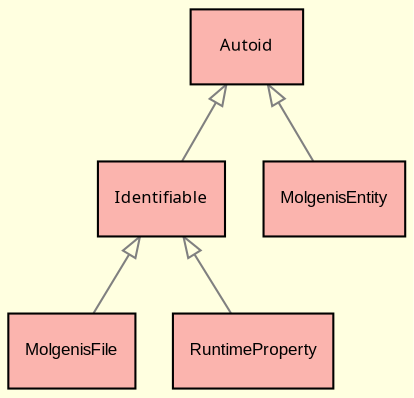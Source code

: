 digraph G {
		compound = true
		fontname = "Bitstream Vera Sans"
		fontsize = 8
		pagedir="TB"
		rankdir="BT"
		bgcolor = "lightyellow"  
		labelfloat = "true"
		mode = "hier"
		overlap = "false"
		splines = "true"
		layers = "1:2"
		clusterrank = "local"
		outputorder="edgesfirst"
		orientation = "portrait"

        node [
			fontname = "Arial"
            fontsize = 8
            shape = "record"
            color = "#808080"
            style="filled"
            fillcolor = "white"
            layer = "2"
            colorscheme = pastel19
        ]

        edge [
                fontname = "Bitstream Vera Sans"
                fontsize = 8
                layer = "1"
        ]

/* entities outside modules*/
               "MolgenisFile" [
                	    style = "filled"
                	    fillcolor =  "white"
			        	fontname = "Arial"
			        	fontcolor = "black"
			        	color = "black"
                
                        label = "{MolgenisFile}"
                ]

               "RuntimeProperty" [
                	    style = "filled"
                	    fillcolor =  "white"
			        	fontname = "Arial"
			        	fontcolor = "black"
			        	color = "black"
                
                        label = "{RuntimeProperty}"
                ]

/*entities inside modules*/
/*        subgraph cluster_0 {
        		rankdir = "TB"
        		pagedir = "TB"
                label = "org.molgenis.core"
                labelloc = bottom
                colorscheme = pastel19
                fillcolor = 1
                style="filled"*/

                "Autoid" [
                	    style = "filled"
                	    fillcolor =  "1"
			        	fontname = "Arial-Italic"
			        	fontcolor = "dimgrey"
			        	color = "dimgrey"
                
                        label = "{Autoid}"
                ]
                "Identifiable" [
                	    style = "filled"
                	    fillcolor =  "1"
			        	fontname = "Arial-Italic"
			        	fontcolor = "dimgrey"
			        	color = "dimgrey"
                
                        label = "{Identifiable}"
                ]
                "MolgenisEntity" [
                	    style = "filled"
                	    fillcolor =  "1"
			        	fontname = "Arial"
			        	fontcolor = "black"
			        	color = "black"
                
                        label = "{MolgenisEntity}"
                ]
                "MolgenisFile" [
                	    style = "filled"
                	    fillcolor =  "1"
			        	fontname = "Arial"
			        	fontcolor = "black"
			        	color = "black"
                
                        label = "{MolgenisFile}"
                ]
                "RuntimeProperty" [
                	    style = "filled"
                	    fillcolor =  "1"
			        	fontname = "Arial"
			        	fontcolor = "black"
			        	color = "black"
                
                        label = "{RuntimeProperty}"
                ]
/*        }  */
/*        subgraph cluster_1 {
        		rankdir = "TB"
        		pagedir = "TB"
                label = "org.molgenis.auth"
                labelloc = bottom
                colorscheme = pastel19
                fillcolor = 2
                style="filled"*/

/*        }  */
/*        subgraph cluster_2 {
        		rankdir = "TB"
        		pagedir = "TB"
                label = "org.molgenis.observ"
                labelloc = bottom
                colorscheme = pastel19
                fillcolor = 3
                style="filled"*/

/*        }  */
/*        subgraph cluster_3 {
        		rankdir = "TB"
        		pagedir = "TB"
                label = "org.molgenis.observ.target"
                labelloc = bottom
                colorscheme = pastel19
                fillcolor = 4
                style="filled"*/

/*        }  */
/*        subgraph cluster_4 {
        		rankdir = "TB"
        		pagedir = "TB"
                label = "org.molgenis.variant"
                labelloc = bottom
                colorscheme = pastel19
                fillcolor = 5
                style="filled"*/

/*        }  */
/*        subgraph cluster_5 {
        		rankdir = "TB"
        		pagedir = "TB"
                label = "org.molgenis.organization"
                labelloc = bottom
                colorscheme = pastel19
                fillcolor = 6
                style="filled"*/

/*        }  */
/*        subgraph cluster_6 {
        		rankdir = "TB"
        		pagedir = "TB"
                label = "org.molgenis.gwascentral"
                labelloc = bottom
                colorscheme = pastel19
                fillcolor = 7
                style="filled"*/

/*        }  */

/*inheritance relationships*/
        edge [
                arrowhead = "empty"
                color = "black"
        ]

/*interface relationships*/
        edge [
                color = "#808080"
        ]
    	"Identifiable" -> "Autoid"
    	"MolgenisEntity" -> "Autoid"
    	"MolgenisFile" -> "Identifiable"
    	"RuntimeProperty" -> "Identifiable"

/*one to many 'xref' foreign key relationships*/
        edge [
                arrowhead = "open"
                arrowsize = 0.6
                color = "black"
        ]
        
        
/*many to many 'mref' foreign key relationships*/
        edge [
             arrowtail = "open"
             color = "black"
             headlabel = "*"
             taillabel = "*"
             arrowsize = 0.6
             constraint = false
        ]
}